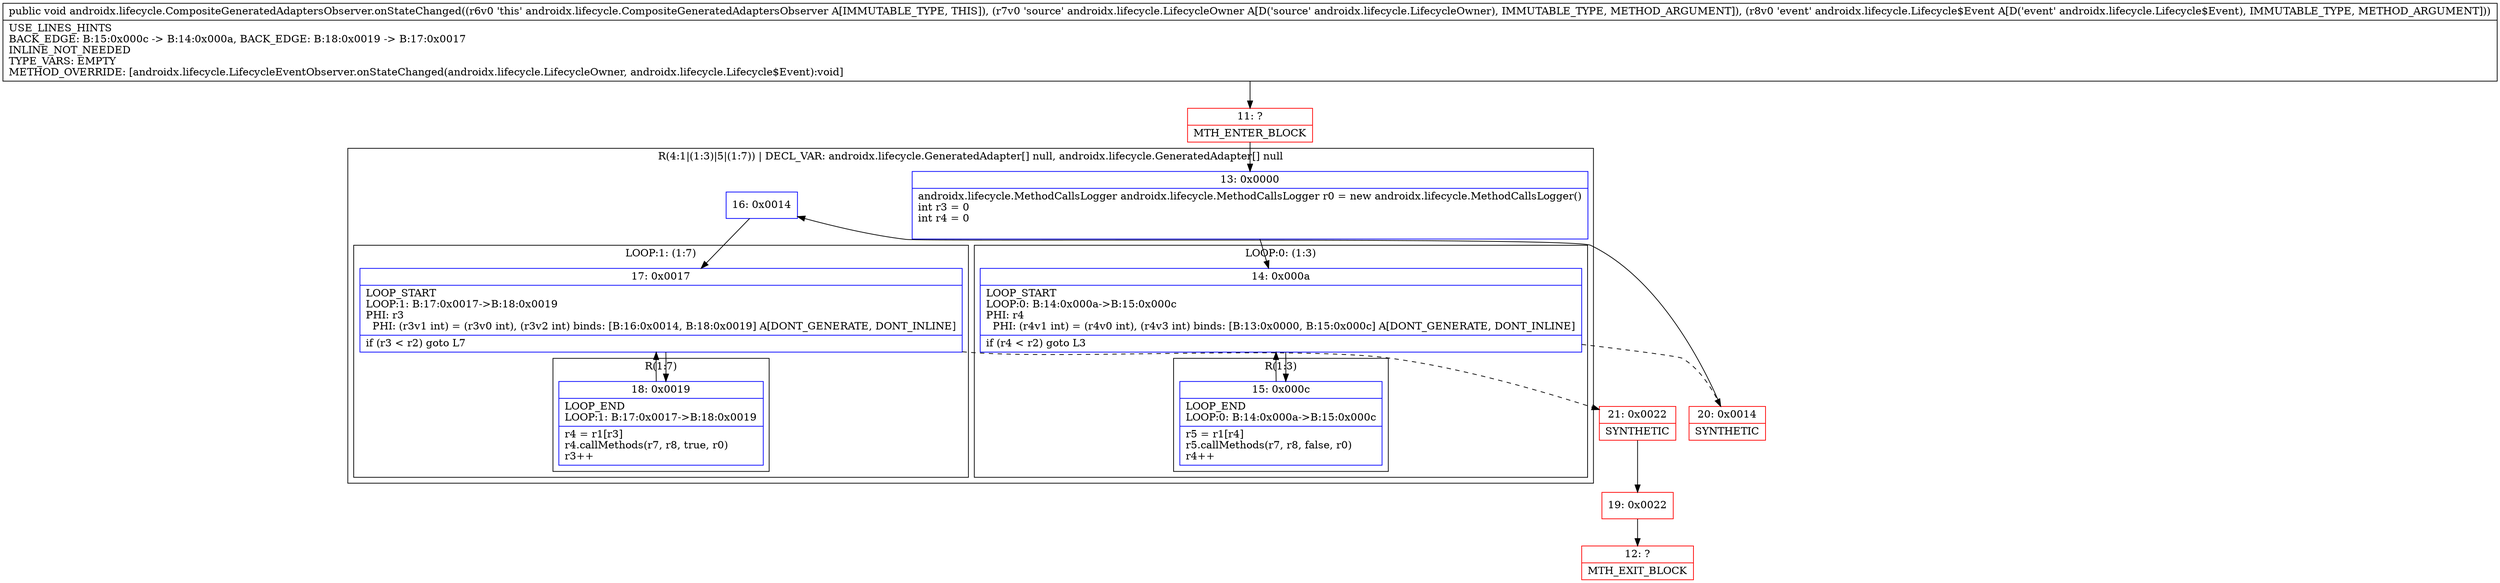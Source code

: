 digraph "CFG forandroidx.lifecycle.CompositeGeneratedAdaptersObserver.onStateChanged(Landroidx\/lifecycle\/LifecycleOwner;Landroidx\/lifecycle\/Lifecycle$Event;)V" {
subgraph cluster_Region_1439131611 {
label = "R(4:1|(1:3)|5|(1:7)) | DECL_VAR: androidx.lifecycle.GeneratedAdapter[] null, androidx.lifecycle.GeneratedAdapter[] null\l";
node [shape=record,color=blue];
Node_13 [shape=record,label="{13\:\ 0x0000|androidx.lifecycle.MethodCallsLogger androidx.lifecycle.MethodCallsLogger r0 = new androidx.lifecycle.MethodCallsLogger()\lint r3 = 0\lint r4 = 0\l\l}"];
subgraph cluster_LoopRegion_1310890729 {
label = "LOOP:0: (1:3)";
node [shape=record,color=blue];
Node_14 [shape=record,label="{14\:\ 0x000a|LOOP_START\lLOOP:0: B:14:0x000a\-\>B:15:0x000c\lPHI: r4 \l  PHI: (r4v1 int) = (r4v0 int), (r4v3 int) binds: [B:13:0x0000, B:15:0x000c] A[DONT_GENERATE, DONT_INLINE]\l|if (r4 \< r2) goto L3\l}"];
subgraph cluster_Region_1803912890 {
label = "R(1:3)";
node [shape=record,color=blue];
Node_15 [shape=record,label="{15\:\ 0x000c|LOOP_END\lLOOP:0: B:14:0x000a\-\>B:15:0x000c\l|r5 = r1[r4]\lr5.callMethods(r7, r8, false, r0)\lr4++\l}"];
}
}
Node_16 [shape=record,label="{16\:\ 0x0014}"];
subgraph cluster_LoopRegion_156591553 {
label = "LOOP:1: (1:7)";
node [shape=record,color=blue];
Node_17 [shape=record,label="{17\:\ 0x0017|LOOP_START\lLOOP:1: B:17:0x0017\-\>B:18:0x0019\lPHI: r3 \l  PHI: (r3v1 int) = (r3v0 int), (r3v2 int) binds: [B:16:0x0014, B:18:0x0019] A[DONT_GENERATE, DONT_INLINE]\l|if (r3 \< r2) goto L7\l}"];
subgraph cluster_Region_1963720708 {
label = "R(1:7)";
node [shape=record,color=blue];
Node_18 [shape=record,label="{18\:\ 0x0019|LOOP_END\lLOOP:1: B:17:0x0017\-\>B:18:0x0019\l|r4 = r1[r3]\lr4.callMethods(r7, r8, true, r0)\lr3++\l}"];
}
}
}
Node_11 [shape=record,color=red,label="{11\:\ ?|MTH_ENTER_BLOCK\l}"];
Node_20 [shape=record,color=red,label="{20\:\ 0x0014|SYNTHETIC\l}"];
Node_21 [shape=record,color=red,label="{21\:\ 0x0022|SYNTHETIC\l}"];
Node_19 [shape=record,color=red,label="{19\:\ 0x0022}"];
Node_12 [shape=record,color=red,label="{12\:\ ?|MTH_EXIT_BLOCK\l}"];
MethodNode[shape=record,label="{public void androidx.lifecycle.CompositeGeneratedAdaptersObserver.onStateChanged((r6v0 'this' androidx.lifecycle.CompositeGeneratedAdaptersObserver A[IMMUTABLE_TYPE, THIS]), (r7v0 'source' androidx.lifecycle.LifecycleOwner A[D('source' androidx.lifecycle.LifecycleOwner), IMMUTABLE_TYPE, METHOD_ARGUMENT]), (r8v0 'event' androidx.lifecycle.Lifecycle$Event A[D('event' androidx.lifecycle.Lifecycle$Event), IMMUTABLE_TYPE, METHOD_ARGUMENT]))  | USE_LINES_HINTS\lBACK_EDGE: B:15:0x000c \-\> B:14:0x000a, BACK_EDGE: B:18:0x0019 \-\> B:17:0x0017\lINLINE_NOT_NEEDED\lTYPE_VARS: EMPTY\lMETHOD_OVERRIDE: [androidx.lifecycle.LifecycleEventObserver.onStateChanged(androidx.lifecycle.LifecycleOwner, androidx.lifecycle.Lifecycle$Event):void]\l}"];
MethodNode -> Node_11;Node_13 -> Node_14;
Node_14 -> Node_15;
Node_14 -> Node_20[style=dashed];
Node_15 -> Node_14;
Node_16 -> Node_17;
Node_17 -> Node_18;
Node_17 -> Node_21[style=dashed];
Node_18 -> Node_17;
Node_11 -> Node_13;
Node_20 -> Node_16;
Node_21 -> Node_19;
Node_19 -> Node_12;
}

